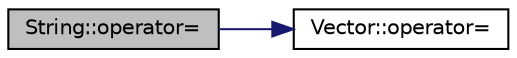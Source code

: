 digraph "String::operator="
{
  edge [fontname="Helvetica",fontsize="10",labelfontname="Helvetica",labelfontsize="10"];
  node [fontname="Helvetica",fontsize="10",shape=record];
  rankdir="LR";
  Node26 [label="String::operator=",height=0.2,width=0.4,color="black", fillcolor="grey75", style="filled", fontcolor="black"];
  Node26 -> Node27 [color="midnightblue",fontsize="10",style="solid",fontname="Helvetica"];
  Node27 [label="Vector::operator=",height=0.2,width=0.4,color="black", fillcolor="white", style="filled",URL="$d5/db2/class_vector.html#a782044e0552a4d3b2d3fc646dd5f3944"];
}
